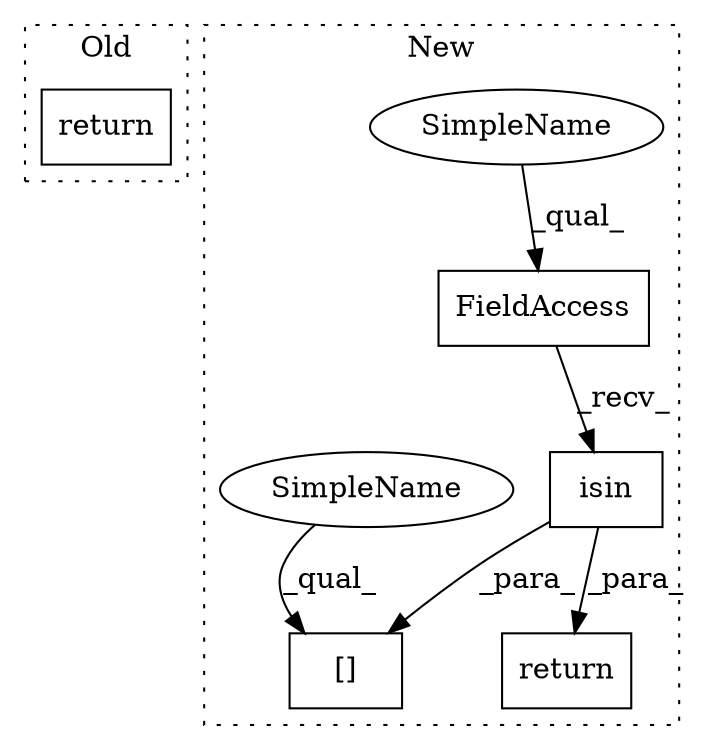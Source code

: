 digraph G {
subgraph cluster0 {
1 [label="return" a="41" s="9854" l="7" shape="box"];
label = "Old";
style="dotted";
}
subgraph cluster1 {
2 [label="isin" a="32" s="11970,11991" l="5,1" shape="box"];
3 [label="return" a="41" s="11999" l="7" shape="box"];
4 [label="[]" a="2" s="11954,11992" l="5,1" shape="box"];
5 [label="FieldAccess" a="22" s="11959" l="10" shape="box"];
6 [label="SimpleName" a="42" s="11959" l="4" shape="ellipse"];
7 [label="SimpleName" a="42" s="11954" l="4" shape="ellipse"];
label = "New";
style="dotted";
}
2 -> 3 [label="_para_"];
2 -> 4 [label="_para_"];
5 -> 2 [label="_recv_"];
6 -> 5 [label="_qual_"];
7 -> 4 [label="_qual_"];
}